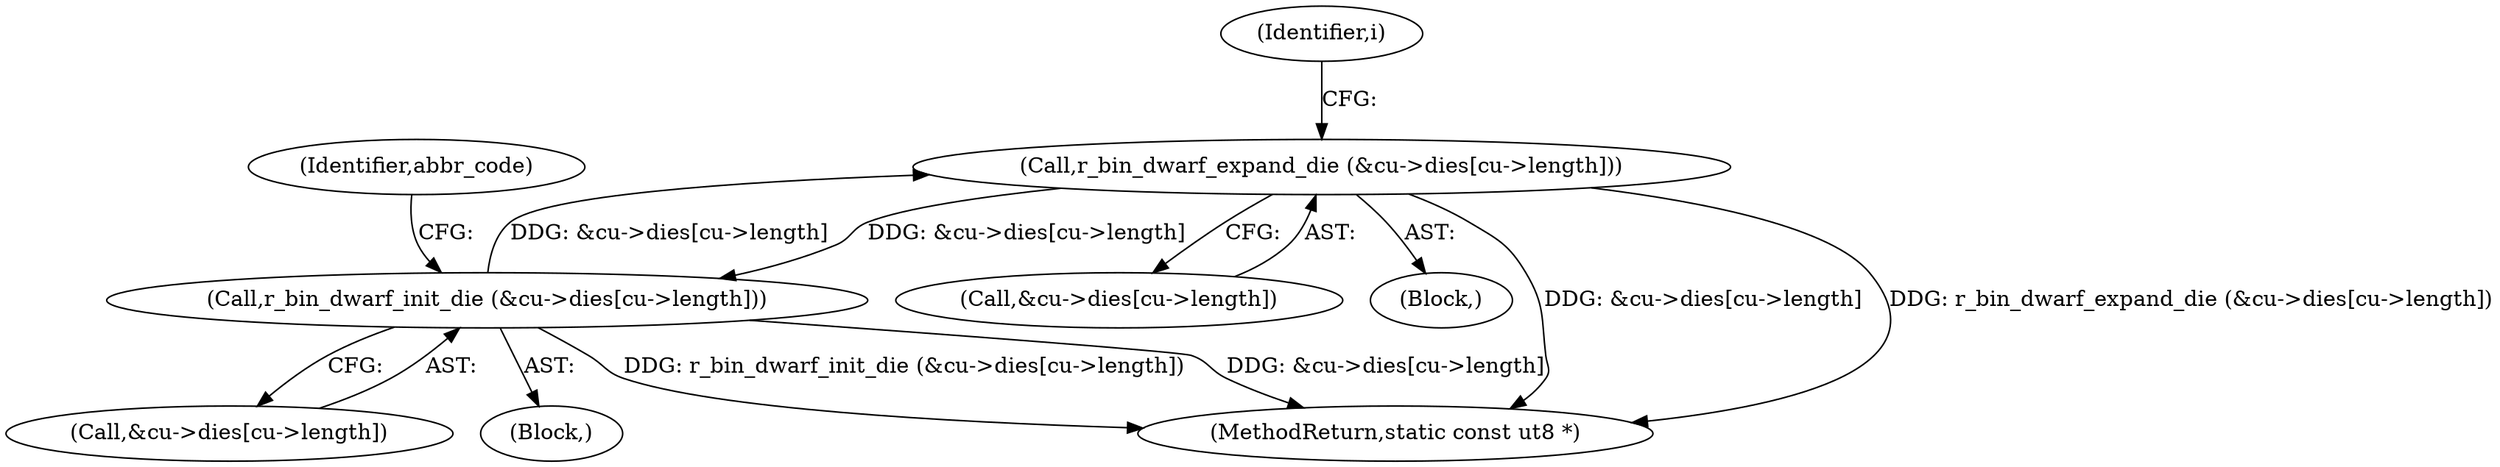 digraph "0_radare2_2ca9ab45891b6ae8e32b6c28c81eebca059cbe5d_1@pointer" {
"1000297" [label="(Call,r_bin_dwarf_expand_die (&cu->dies[cu->length]))"];
"1000185" [label="(Call,r_bin_dwarf_init_die (&cu->dies[cu->length]))"];
"1000297" [label="(Call,r_bin_dwarf_expand_die (&cu->dies[cu->length]))"];
"1000309" [label="(Identifier,i)"];
"1000298" [label="(Call,&cu->dies[cu->length])"];
"1000148" [label="(Block,)"];
"1000296" [label="(Block,)"];
"1000455" [label="(MethodReturn,static const ut8 *)"];
"1000185" [label="(Call,r_bin_dwarf_init_die (&cu->dies[cu->length]))"];
"1000196" [label="(Identifier,abbr_code)"];
"1000186" [label="(Call,&cu->dies[cu->length])"];
"1000297" [label="(Call,r_bin_dwarf_expand_die (&cu->dies[cu->length]))"];
"1000297" -> "1000296"  [label="AST: "];
"1000297" -> "1000298"  [label="CFG: "];
"1000298" -> "1000297"  [label="AST: "];
"1000309" -> "1000297"  [label="CFG: "];
"1000297" -> "1000455"  [label="DDG: &cu->dies[cu->length]"];
"1000297" -> "1000455"  [label="DDG: r_bin_dwarf_expand_die (&cu->dies[cu->length])"];
"1000297" -> "1000185"  [label="DDG: &cu->dies[cu->length]"];
"1000185" -> "1000297"  [label="DDG: &cu->dies[cu->length]"];
"1000185" -> "1000148"  [label="AST: "];
"1000185" -> "1000186"  [label="CFG: "];
"1000186" -> "1000185"  [label="AST: "];
"1000196" -> "1000185"  [label="CFG: "];
"1000185" -> "1000455"  [label="DDG: &cu->dies[cu->length]"];
"1000185" -> "1000455"  [label="DDG: r_bin_dwarf_init_die (&cu->dies[cu->length])"];
}
